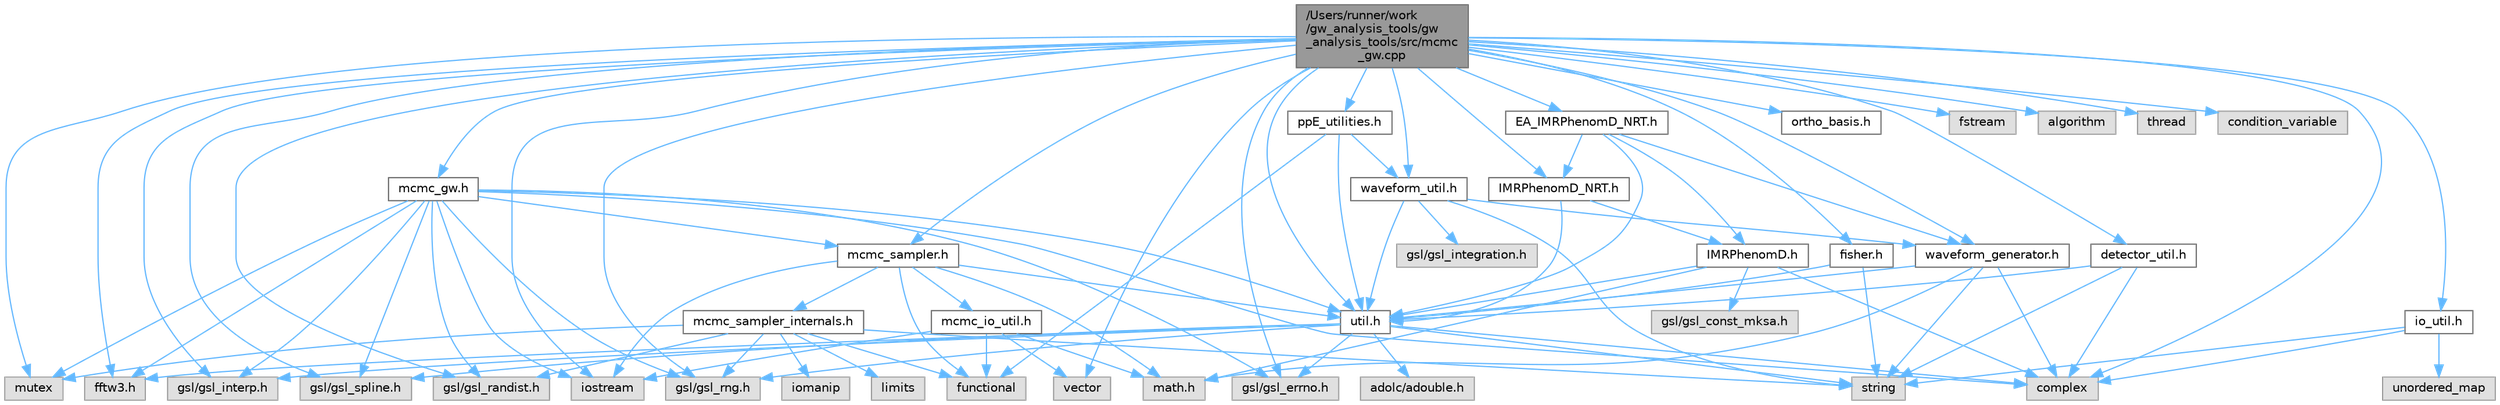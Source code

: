 digraph "/Users/runner/work/gw_analysis_tools/gw_analysis_tools/src/mcmc_gw.cpp"
{
 // LATEX_PDF_SIZE
  bgcolor="transparent";
  edge [fontname=Helvetica,fontsize=10,labelfontname=Helvetica,labelfontsize=10];
  node [fontname=Helvetica,fontsize=10,shape=box,height=0.2,width=0.4];
  Node1 [id="Node000001",label="/Users/runner/work\l/gw_analysis_tools/gw\l_analysis_tools/src/mcmc\l_gw.cpp",height=0.2,width=0.4,color="gray40", fillcolor="grey60", style="filled", fontcolor="black",tooltip=" "];
  Node1 -> Node2 [id="edge1_Node000001_Node000002",color="steelblue1",style="solid",tooltip=" "];
  Node2 [id="Node000002",label="mcmc_gw.h",height=0.2,width=0.4,color="grey40", fillcolor="white", style="filled",URL="$mcmc__gw_8h.html",tooltip=" "];
  Node2 -> Node3 [id="edge2_Node000002_Node000003",color="steelblue1",style="solid",tooltip=" "];
  Node3 [id="Node000003",label="complex",height=0.2,width=0.4,color="grey60", fillcolor="#E0E0E0", style="filled",tooltip=" "];
  Node2 -> Node4 [id="edge3_Node000002_Node000004",color="steelblue1",style="solid",tooltip=" "];
  Node4 [id="Node000004",label="fftw3.h",height=0.2,width=0.4,color="grey60", fillcolor="#E0E0E0", style="filled",tooltip=" "];
  Node2 -> Node5 [id="edge4_Node000002_Node000005",color="steelblue1",style="solid",tooltip=" "];
  Node5 [id="Node000005",label="util.h",height=0.2,width=0.4,color="grey40", fillcolor="white", style="filled",URL="$util_8h.html",tooltip=" "];
  Node5 -> Node6 [id="edge5_Node000005_Node000006",color="steelblue1",style="solid",tooltip=" "];
  Node6 [id="Node000006",label="string",height=0.2,width=0.4,color="grey60", fillcolor="#E0E0E0", style="filled",tooltip=" "];
  Node5 -> Node3 [id="edge6_Node000005_Node000003",color="steelblue1",style="solid",tooltip=" "];
  Node5 -> Node7 [id="edge7_Node000005_Node000007",color="steelblue1",style="solid",tooltip=" "];
  Node7 [id="Node000007",label="adolc/adouble.h",height=0.2,width=0.4,color="grey60", fillcolor="#E0E0E0", style="filled",tooltip=" "];
  Node5 -> Node4 [id="edge8_Node000005_Node000004",color="steelblue1",style="solid",tooltip=" "];
  Node5 -> Node8 [id="edge9_Node000005_Node000008",color="steelblue1",style="solid",tooltip=" "];
  Node8 [id="Node000008",label="gsl/gsl_interp.h",height=0.2,width=0.4,color="grey60", fillcolor="#E0E0E0", style="filled",tooltip=" "];
  Node5 -> Node9 [id="edge10_Node000005_Node000009",color="steelblue1",style="solid",tooltip=" "];
  Node9 [id="Node000009",label="gsl/gsl_spline.h",height=0.2,width=0.4,color="grey60", fillcolor="#E0E0E0", style="filled",tooltip=" "];
  Node5 -> Node10 [id="edge11_Node000005_Node000010",color="steelblue1",style="solid",tooltip=" "];
  Node10 [id="Node000010",label="gsl/gsl_errno.h",height=0.2,width=0.4,color="grey60", fillcolor="#E0E0E0", style="filled",tooltip=" "];
  Node5 -> Node11 [id="edge12_Node000005_Node000011",color="steelblue1",style="solid",tooltip=" "];
  Node11 [id="Node000011",label="gsl/gsl_rng.h",height=0.2,width=0.4,color="grey60", fillcolor="#E0E0E0", style="filled",tooltip=" "];
  Node2 -> Node12 [id="edge13_Node000002_Node000012",color="steelblue1",style="solid",tooltip=" "];
  Node12 [id="Node000012",label="iostream",height=0.2,width=0.4,color="grey60", fillcolor="#E0E0E0", style="filled",tooltip=" "];
  Node2 -> Node8 [id="edge14_Node000002_Node000008",color="steelblue1",style="solid",tooltip=" "];
  Node2 -> Node13 [id="edge15_Node000002_Node000013",color="steelblue1",style="solid",tooltip=" "];
  Node13 [id="Node000013",label="gsl/gsl_randist.h",height=0.2,width=0.4,color="grey60", fillcolor="#E0E0E0", style="filled",tooltip=" "];
  Node2 -> Node11 [id="edge16_Node000002_Node000011",color="steelblue1",style="solid",tooltip=" "];
  Node2 -> Node9 [id="edge17_Node000002_Node000009",color="steelblue1",style="solid",tooltip=" "];
  Node2 -> Node10 [id="edge18_Node000002_Node000010",color="steelblue1",style="solid",tooltip=" "];
  Node2 -> Node14 [id="edge19_Node000002_Node000014",color="steelblue1",style="solid",tooltip=" "];
  Node14 [id="Node000014",label="mutex",height=0.2,width=0.4,color="grey60", fillcolor="#E0E0E0", style="filled",tooltip=" "];
  Node2 -> Node15 [id="edge20_Node000002_Node000015",color="steelblue1",style="solid",tooltip=" "];
  Node15 [id="Node000015",label="mcmc_sampler.h",height=0.2,width=0.4,color="grey40", fillcolor="white", style="filled",URL="$mcmc__sampler_8h.html",tooltip=" "];
  Node15 -> Node12 [id="edge21_Node000015_Node000012",color="steelblue1",style="solid",tooltip=" "];
  Node15 -> Node16 [id="edge22_Node000015_Node000016",color="steelblue1",style="solid",tooltip=" "];
  Node16 [id="Node000016",label="functional",height=0.2,width=0.4,color="grey60", fillcolor="#E0E0E0", style="filled",tooltip=" "];
  Node15 -> Node17 [id="edge23_Node000015_Node000017",color="steelblue1",style="solid",tooltip=" "];
  Node17 [id="Node000017",label="math.h",height=0.2,width=0.4,color="grey60", fillcolor="#E0E0E0", style="filled",tooltip=" "];
  Node15 -> Node18 [id="edge24_Node000015_Node000018",color="steelblue1",style="solid",tooltip=" "];
  Node18 [id="Node000018",label="mcmc_sampler_internals.h",height=0.2,width=0.4,color="grey40", fillcolor="white", style="filled",URL="$mcmc__sampler__internals_8h.html",tooltip=" "];
  Node18 -> Node13 [id="edge25_Node000018_Node000013",color="steelblue1",style="solid",tooltip=" "];
  Node18 -> Node11 [id="edge26_Node000018_Node000011",color="steelblue1",style="solid",tooltip=" "];
  Node18 -> Node6 [id="edge27_Node000018_Node000006",color="steelblue1",style="solid",tooltip=" "];
  Node18 -> Node16 [id="edge28_Node000018_Node000016",color="steelblue1",style="solid",tooltip=" "];
  Node18 -> Node19 [id="edge29_Node000018_Node000019",color="steelblue1",style="solid",tooltip=" "];
  Node19 [id="Node000019",label="limits",height=0.2,width=0.4,color="grey60", fillcolor="#E0E0E0", style="filled",tooltip=" "];
  Node18 -> Node20 [id="edge30_Node000018_Node000020",color="steelblue1",style="solid",tooltip=" "];
  Node20 [id="Node000020",label="iomanip",height=0.2,width=0.4,color="grey60", fillcolor="#E0E0E0", style="filled",tooltip=" "];
  Node18 -> Node14 [id="edge31_Node000018_Node000014",color="steelblue1",style="solid",tooltip=" "];
  Node15 -> Node21 [id="edge32_Node000015_Node000021",color="steelblue1",style="solid",tooltip=" "];
  Node21 [id="Node000021",label="mcmc_io_util.h",height=0.2,width=0.4,color="grey40", fillcolor="white", style="filled",URL="$mcmc__io__util_8h.html",tooltip=" "];
  Node21 -> Node12 [id="edge33_Node000021_Node000012",color="steelblue1",style="solid",tooltip=" "];
  Node21 -> Node22 [id="edge34_Node000021_Node000022",color="steelblue1",style="solid",tooltip=" "];
  Node22 [id="Node000022",label="vector",height=0.2,width=0.4,color="grey60", fillcolor="#E0E0E0", style="filled",tooltip=" "];
  Node21 -> Node16 [id="edge35_Node000021_Node000016",color="steelblue1",style="solid",tooltip=" "];
  Node21 -> Node17 [id="edge36_Node000021_Node000017",color="steelblue1",style="solid",tooltip=" "];
  Node15 -> Node5 [id="edge37_Node000015_Node000005",color="steelblue1",style="solid",tooltip=" "];
  Node1 -> Node23 [id="edge38_Node000001_Node000023",color="steelblue1",style="solid",tooltip=" "];
  Node23 [id="Node000023",label="waveform_generator.h",height=0.2,width=0.4,color="grey40", fillcolor="white", style="filled",URL="$waveform__generator_8h.html",tooltip=" "];
  Node23 -> Node17 [id="edge39_Node000023_Node000017",color="steelblue1",style="solid",tooltip=" "];
  Node23 -> Node5 [id="edge40_Node000023_Node000005",color="steelblue1",style="solid",tooltip=" "];
  Node23 -> Node3 [id="edge41_Node000023_Node000003",color="steelblue1",style="solid",tooltip=" "];
  Node23 -> Node6 [id="edge42_Node000023_Node000006",color="steelblue1",style="solid",tooltip=" "];
  Node1 -> Node5 [id="edge43_Node000001_Node000005",color="steelblue1",style="solid",tooltip=" "];
  Node1 -> Node24 [id="edge44_Node000001_Node000024",color="steelblue1",style="solid",tooltip=" "];
  Node24 [id="Node000024",label="io_util.h",height=0.2,width=0.4,color="grey40", fillcolor="white", style="filled",URL="$io__util_8h.html",tooltip=" "];
  Node24 -> Node6 [id="edge45_Node000024_Node000006",color="steelblue1",style="solid",tooltip=" "];
  Node24 -> Node25 [id="edge46_Node000024_Node000025",color="steelblue1",style="solid",tooltip=" "];
  Node25 [id="Node000025",label="unordered_map",height=0.2,width=0.4,color="grey60", fillcolor="#E0E0E0", style="filled",tooltip=" "];
  Node24 -> Node3 [id="edge47_Node000024_Node000003",color="steelblue1",style="solid",tooltip=" "];
  Node1 -> Node26 [id="edge48_Node000001_Node000026",color="steelblue1",style="solid",tooltip=" "];
  Node26 [id="Node000026",label="detector_util.h",height=0.2,width=0.4,color="grey40", fillcolor="white", style="filled",URL="$detector__util_8h.html",tooltip=" "];
  Node26 -> Node6 [id="edge49_Node000026_Node000006",color="steelblue1",style="solid",tooltip=" "];
  Node26 -> Node3 [id="edge50_Node000026_Node000003",color="steelblue1",style="solid",tooltip=" "];
  Node26 -> Node5 [id="edge51_Node000026_Node000005",color="steelblue1",style="solid",tooltip=" "];
  Node1 -> Node27 [id="edge52_Node000001_Node000027",color="steelblue1",style="solid",tooltip=" "];
  Node27 [id="Node000027",label="ppE_utilities.h",height=0.2,width=0.4,color="grey40", fillcolor="white", style="filled",URL="$ppE__utilities_8h.html",tooltip=" "];
  Node27 -> Node16 [id="edge53_Node000027_Node000016",color="steelblue1",style="solid",tooltip=" "];
  Node27 -> Node5 [id="edge54_Node000027_Node000005",color="steelblue1",style="solid",tooltip=" "];
  Node27 -> Node28 [id="edge55_Node000027_Node000028",color="steelblue1",style="solid",tooltip=" "];
  Node28 [id="Node000028",label="waveform_util.h",height=0.2,width=0.4,color="grey40", fillcolor="white", style="filled",URL="$waveform__util_8h.html",tooltip=" "];
  Node28 -> Node23 [id="edge56_Node000028_Node000023",color="steelblue1",style="solid",tooltip=" "];
  Node28 -> Node5 [id="edge57_Node000028_Node000005",color="steelblue1",style="solid",tooltip=" "];
  Node28 -> Node6 [id="edge58_Node000028_Node000006",color="steelblue1",style="solid",tooltip=" "];
  Node28 -> Node29 [id="edge59_Node000028_Node000029",color="steelblue1",style="solid",tooltip=" "];
  Node29 [id="Node000029",label="gsl/gsl_integration.h",height=0.2,width=0.4,color="grey60", fillcolor="#E0E0E0", style="filled",tooltip=" "];
  Node1 -> Node28 [id="edge60_Node000001_Node000028",color="steelblue1",style="solid",tooltip=" "];
  Node1 -> Node30 [id="edge61_Node000001_Node000030",color="steelblue1",style="solid",tooltip=" "];
  Node30 [id="Node000030",label="ortho_basis.h",height=0.2,width=0.4,color="grey40", fillcolor="white", style="filled",URL="$ortho__basis_8h.html",tooltip=" "];
  Node1 -> Node31 [id="edge62_Node000001_Node000031",color="steelblue1",style="solid",tooltip=" "];
  Node31 [id="Node000031",label="fisher.h",height=0.2,width=0.4,color="grey40", fillcolor="white", style="filled",URL="$fisher_8h.html",tooltip=" "];
  Node31 -> Node5 [id="edge63_Node000031_Node000005",color="steelblue1",style="solid",tooltip=" "];
  Node31 -> Node6 [id="edge64_Node000031_Node000006",color="steelblue1",style="solid",tooltip=" "];
  Node1 -> Node15 [id="edge65_Node000001_Node000015",color="steelblue1",style="solid",tooltip=" "];
  Node1 -> Node12 [id="edge66_Node000001_Node000012",color="steelblue1",style="solid",tooltip=" "];
  Node1 -> Node32 [id="edge67_Node000001_Node000032",color="steelblue1",style="solid",tooltip=" "];
  Node32 [id="Node000032",label="fstream",height=0.2,width=0.4,color="grey60", fillcolor="#E0E0E0", style="filled",tooltip=" "];
  Node1 -> Node22 [id="edge68_Node000001_Node000022",color="steelblue1",style="solid",tooltip=" "];
  Node1 -> Node3 [id="edge69_Node000001_Node000003",color="steelblue1",style="solid",tooltip=" "];
  Node1 -> Node4 [id="edge70_Node000001_Node000004",color="steelblue1",style="solid",tooltip=" "];
  Node1 -> Node33 [id="edge71_Node000001_Node000033",color="steelblue1",style="solid",tooltip=" "];
  Node33 [id="Node000033",label="algorithm",height=0.2,width=0.4,color="grey60", fillcolor="#E0E0E0", style="filled",tooltip=" "];
  Node1 -> Node8 [id="edge72_Node000001_Node000008",color="steelblue1",style="solid",tooltip=" "];
  Node1 -> Node9 [id="edge73_Node000001_Node000009",color="steelblue1",style="solid",tooltip=" "];
  Node1 -> Node10 [id="edge74_Node000001_Node000010",color="steelblue1",style="solid",tooltip=" "];
  Node1 -> Node13 [id="edge75_Node000001_Node000013",color="steelblue1",style="solid",tooltip=" "];
  Node1 -> Node11 [id="edge76_Node000001_Node000011",color="steelblue1",style="solid",tooltip=" "];
  Node1 -> Node14 [id="edge77_Node000001_Node000014",color="steelblue1",style="solid",tooltip=" "];
  Node1 -> Node34 [id="edge78_Node000001_Node000034",color="steelblue1",style="solid",tooltip=" "];
  Node34 [id="Node000034",label="thread",height=0.2,width=0.4,color="grey60", fillcolor="#E0E0E0", style="filled",tooltip=" "];
  Node1 -> Node35 [id="edge79_Node000001_Node000035",color="steelblue1",style="solid",tooltip=" "];
  Node35 [id="Node000035",label="condition_variable",height=0.2,width=0.4,color="grey60", fillcolor="#E0E0E0", style="filled",tooltip=" "];
  Node1 -> Node36 [id="edge80_Node000001_Node000036",color="steelblue1",style="solid",tooltip=" "];
  Node36 [id="Node000036",label="IMRPhenomD_NRT.h",height=0.2,width=0.4,color="grey40", fillcolor="white", style="filled",URL="$IMRPhenomD__NRT_8h.html",tooltip=" "];
  Node36 -> Node37 [id="edge81_Node000036_Node000037",color="steelblue1",style="solid",tooltip=" "];
  Node37 [id="Node000037",label="IMRPhenomD.h",height=0.2,width=0.4,color="grey40", fillcolor="white", style="filled",URL="$IMRPhenomD_8h.html",tooltip=" "];
  Node37 -> Node17 [id="edge82_Node000037_Node000017",color="steelblue1",style="solid",tooltip=" "];
  Node37 -> Node38 [id="edge83_Node000037_Node000038",color="steelblue1",style="solid",tooltip=" "];
  Node38 [id="Node000038",label="gsl/gsl_const_mksa.h",height=0.2,width=0.4,color="grey60", fillcolor="#E0E0E0", style="filled",tooltip=" "];
  Node37 -> Node3 [id="edge84_Node000037_Node000003",color="steelblue1",style="solid",tooltip=" "];
  Node37 -> Node5 [id="edge85_Node000037_Node000005",color="steelblue1",style="solid",tooltip=" "];
  Node36 -> Node5 [id="edge86_Node000036_Node000005",color="steelblue1",style="solid",tooltip=" "];
  Node1 -> Node39 [id="edge87_Node000001_Node000039",color="steelblue1",style="solid",tooltip=" "];
  Node39 [id="Node000039",label="EA_IMRPhenomD_NRT.h",height=0.2,width=0.4,color="grey40", fillcolor="white", style="filled",URL="$EA__IMRPhenomD__NRT_8h.html",tooltip=" "];
  Node39 -> Node37 [id="edge88_Node000039_Node000037",color="steelblue1",style="solid",tooltip=" "];
  Node39 -> Node36 [id="edge89_Node000039_Node000036",color="steelblue1",style="solid",tooltip=" "];
  Node39 -> Node5 [id="edge90_Node000039_Node000005",color="steelblue1",style="solid",tooltip=" "];
  Node39 -> Node23 [id="edge91_Node000039_Node000023",color="steelblue1",style="solid",tooltip=" "];
}
